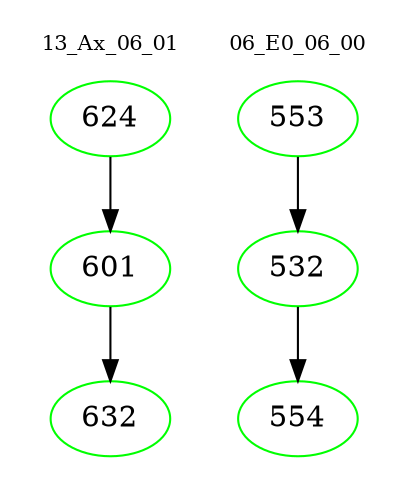 digraph{
subgraph cluster_0 {
color = white
label = "13_Ax_06_01";
fontsize=10;
T0_624 [label="624", color="green"]
T0_624 -> T0_601 [color="black"]
T0_601 [label="601", color="green"]
T0_601 -> T0_632 [color="black"]
T0_632 [label="632", color="green"]
}
subgraph cluster_1 {
color = white
label = "06_E0_06_00";
fontsize=10;
T1_553 [label="553", color="green"]
T1_553 -> T1_532 [color="black"]
T1_532 [label="532", color="green"]
T1_532 -> T1_554 [color="black"]
T1_554 [label="554", color="green"]
}
}
